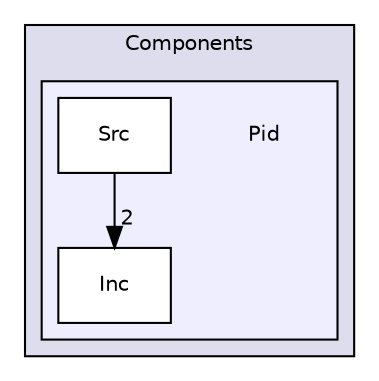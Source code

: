digraph "/home/krzy5z70f/Documents/Semestr_5/SM_laboratoria/RWACS/STM32_firmware/Components/Pid" {
  compound=true
  node [ fontsize="10", fontname="Helvetica"];
  edge [ labelfontsize="10", labelfontname="Helvetica"];
  subgraph clusterdir_51c6471e9ff1fde0f9aea20ca817e4f0 {
    graph [ bgcolor="#ddddee", pencolor="black", label="Components" fontname="Helvetica", fontsize="10", URL="dir_51c6471e9ff1fde0f9aea20ca817e4f0.html"]
  subgraph clusterdir_e1609c15a898e9351814a5d7193aca86 {
    graph [ bgcolor="#eeeeff", pencolor="black", label="" URL="dir_e1609c15a898e9351814a5d7193aca86.html"];
    dir_e1609c15a898e9351814a5d7193aca86 [shape=plaintext label="Pid"];
  dir_30b7f9c7604624be6e7f1ce55a14dfd1 [shape=box label="Inc" fillcolor="white" style="filled" URL="dir_30b7f9c7604624be6e7f1ce55a14dfd1.html"];
  dir_8e3a747d740a1d6a5c2f75cfd48d70e4 [shape=box label="Src" fillcolor="white" style="filled" URL="dir_8e3a747d740a1d6a5c2f75cfd48d70e4.html"];
  }
  }
  dir_8e3a747d740a1d6a5c2f75cfd48d70e4->dir_30b7f9c7604624be6e7f1ce55a14dfd1 [headlabel="2", labeldistance=1.5 headhref="dir_000016_000015.html"];
}

